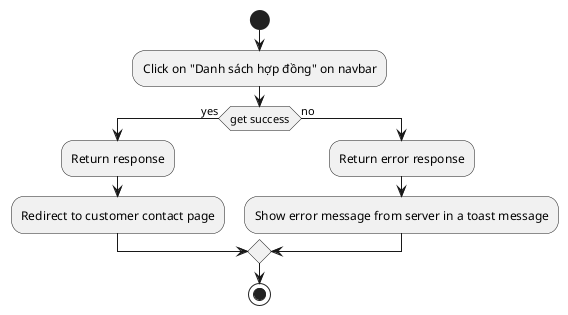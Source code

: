 @startuml
start
:Click on "Danh sách hợp đồng" on navbar;
if (get success) then (yes)
    :Return response;
    :Redirect to customer contact page;
else (no)
    :Return error response;
    :Show error message from server in a toast message;
endif
stop
@enduml